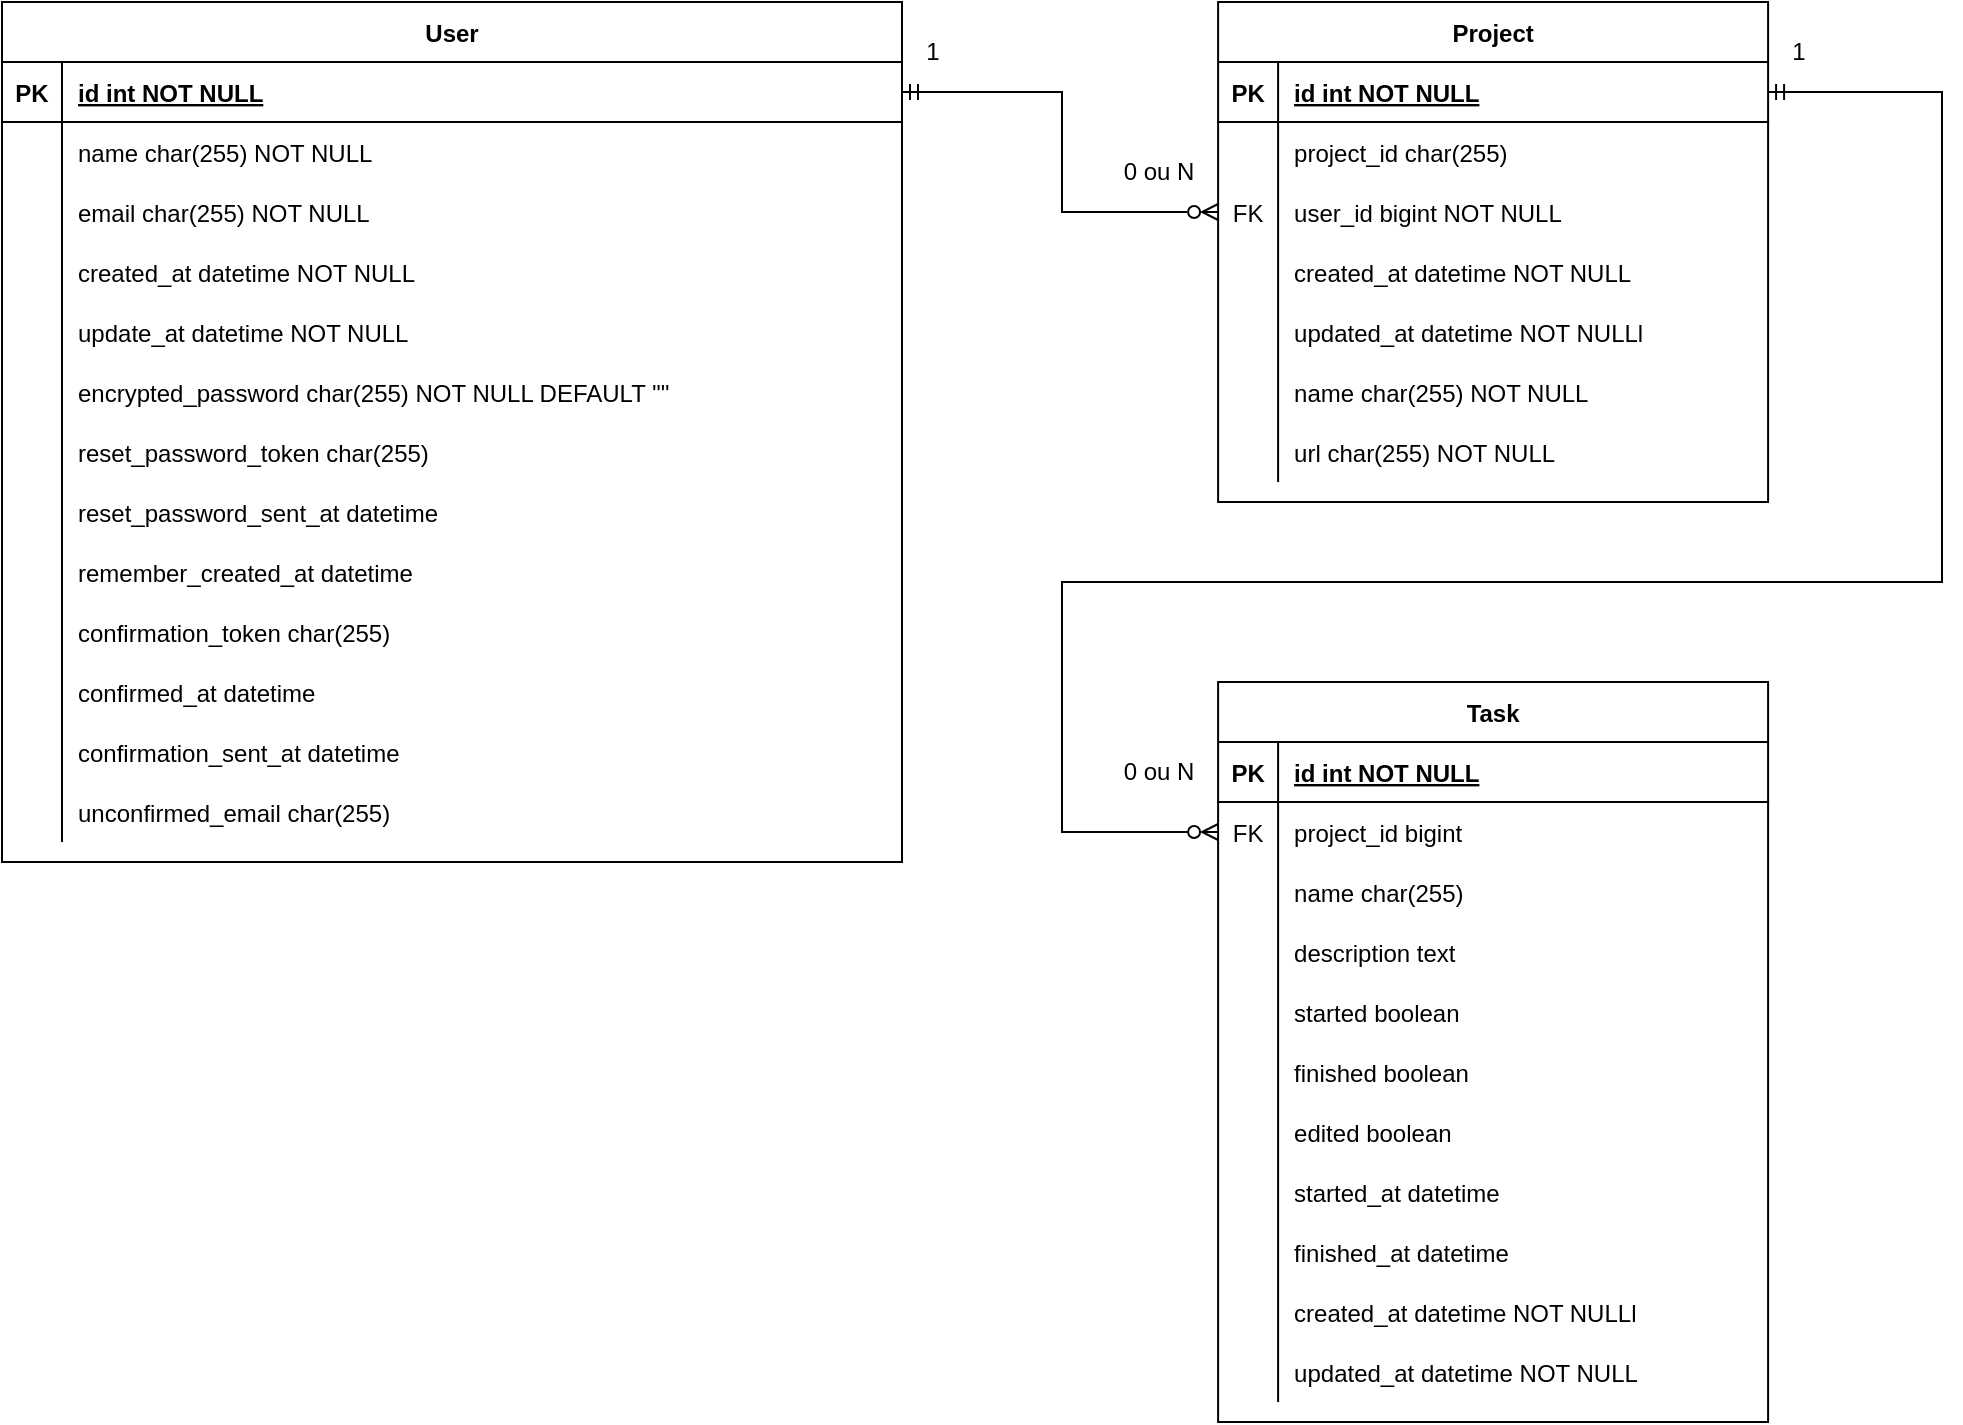 <mxfile version="21.6.2" type="device">
  <diagram id="C5RBs43oDa-KdzZeNtuy" name="Page-1">
    <mxGraphModel dx="2279" dy="829" grid="1" gridSize="10" guides="1" tooltips="1" connect="1" arrows="1" fold="1" page="1" pageScale="1" pageWidth="827" pageHeight="1169" math="0" shadow="0">
      <root>
        <mxCell id="WIyWlLk6GJQsqaUBKTNV-0" />
        <mxCell id="WIyWlLk6GJQsqaUBKTNV-1" parent="WIyWlLk6GJQsqaUBKTNV-0" />
        <mxCell id="eteB6enXrhs_mE8PMBMy-286" value="User" style="shape=table;startSize=30;container=1;collapsible=1;childLayout=tableLayout;fixedRows=1;rowLines=0;fontStyle=1;align=center;resizeLast=1;" vertex="1" parent="WIyWlLk6GJQsqaUBKTNV-1">
          <mxGeometry x="-250" y="160" width="450" height="430" as="geometry" />
        </mxCell>
        <mxCell id="eteB6enXrhs_mE8PMBMy-287" value="" style="shape=partialRectangle;collapsible=0;dropTarget=0;pointerEvents=0;fillColor=none;points=[[0,0.5],[1,0.5]];portConstraint=eastwest;top=0;left=0;right=0;bottom=1;" vertex="1" parent="eteB6enXrhs_mE8PMBMy-286">
          <mxGeometry y="30" width="450" height="30" as="geometry" />
        </mxCell>
        <mxCell id="eteB6enXrhs_mE8PMBMy-288" value="PK" style="shape=partialRectangle;overflow=hidden;connectable=0;fillColor=none;top=0;left=0;bottom=0;right=0;fontStyle=1;" vertex="1" parent="eteB6enXrhs_mE8PMBMy-287">
          <mxGeometry width="30" height="30" as="geometry">
            <mxRectangle width="30" height="30" as="alternateBounds" />
          </mxGeometry>
        </mxCell>
        <mxCell id="eteB6enXrhs_mE8PMBMy-289" value="id int NOT NULL " style="shape=partialRectangle;overflow=hidden;connectable=0;fillColor=none;top=0;left=0;bottom=0;right=0;align=left;spacingLeft=6;fontStyle=5;" vertex="1" parent="eteB6enXrhs_mE8PMBMy-287">
          <mxGeometry x="30" width="420" height="30" as="geometry">
            <mxRectangle width="420" height="30" as="alternateBounds" />
          </mxGeometry>
        </mxCell>
        <mxCell id="eteB6enXrhs_mE8PMBMy-290" value="" style="shape=partialRectangle;collapsible=0;dropTarget=0;pointerEvents=0;fillColor=none;points=[[0,0.5],[1,0.5]];portConstraint=eastwest;top=0;left=0;right=0;bottom=0;" vertex="1" parent="eteB6enXrhs_mE8PMBMy-286">
          <mxGeometry y="60" width="450" height="30" as="geometry" />
        </mxCell>
        <mxCell id="eteB6enXrhs_mE8PMBMy-291" value="" style="shape=partialRectangle;overflow=hidden;connectable=0;fillColor=none;top=0;left=0;bottom=0;right=0;" vertex="1" parent="eteB6enXrhs_mE8PMBMy-290">
          <mxGeometry width="30" height="30" as="geometry">
            <mxRectangle width="30" height="30" as="alternateBounds" />
          </mxGeometry>
        </mxCell>
        <mxCell id="eteB6enXrhs_mE8PMBMy-292" value="name char(255) NOT NULL" style="shape=partialRectangle;overflow=hidden;connectable=0;fillColor=none;top=0;left=0;bottom=0;right=0;align=left;spacingLeft=6;" vertex="1" parent="eteB6enXrhs_mE8PMBMy-290">
          <mxGeometry x="30" width="420" height="30" as="geometry">
            <mxRectangle width="420" height="30" as="alternateBounds" />
          </mxGeometry>
        </mxCell>
        <mxCell id="eteB6enXrhs_mE8PMBMy-293" style="shape=partialRectangle;collapsible=0;dropTarget=0;pointerEvents=0;fillColor=none;points=[[0,0.5],[1,0.5]];portConstraint=eastwest;top=0;left=0;right=0;bottom=0;" vertex="1" parent="eteB6enXrhs_mE8PMBMy-286">
          <mxGeometry y="90" width="450" height="30" as="geometry" />
        </mxCell>
        <mxCell id="eteB6enXrhs_mE8PMBMy-294" value="" style="shape=partialRectangle;overflow=hidden;connectable=0;fillColor=none;top=0;left=0;bottom=0;right=0;" vertex="1" parent="eteB6enXrhs_mE8PMBMy-293">
          <mxGeometry width="30" height="30" as="geometry">
            <mxRectangle width="30" height="30" as="alternateBounds" />
          </mxGeometry>
        </mxCell>
        <mxCell id="eteB6enXrhs_mE8PMBMy-295" value="email char(255) NOT NULL" style="shape=partialRectangle;overflow=hidden;connectable=0;fillColor=none;top=0;left=0;bottom=0;right=0;align=left;spacingLeft=6;" vertex="1" parent="eteB6enXrhs_mE8PMBMy-293">
          <mxGeometry x="30" width="420" height="30" as="geometry">
            <mxRectangle width="420" height="30" as="alternateBounds" />
          </mxGeometry>
        </mxCell>
        <mxCell id="eteB6enXrhs_mE8PMBMy-299" style="shape=partialRectangle;collapsible=0;dropTarget=0;pointerEvents=0;fillColor=none;points=[[0,0.5],[1,0.5]];portConstraint=eastwest;top=0;left=0;right=0;bottom=0;" vertex="1" parent="eteB6enXrhs_mE8PMBMy-286">
          <mxGeometry y="120" width="450" height="30" as="geometry" />
        </mxCell>
        <mxCell id="eteB6enXrhs_mE8PMBMy-300" style="shape=partialRectangle;overflow=hidden;connectable=0;fillColor=none;top=0;left=0;bottom=0;right=0;" vertex="1" parent="eteB6enXrhs_mE8PMBMy-299">
          <mxGeometry width="30" height="30" as="geometry">
            <mxRectangle width="30" height="30" as="alternateBounds" />
          </mxGeometry>
        </mxCell>
        <mxCell id="eteB6enXrhs_mE8PMBMy-301" value="created_at datetime NOT NULL" style="shape=partialRectangle;overflow=hidden;connectable=0;fillColor=none;top=0;left=0;bottom=0;right=0;align=left;spacingLeft=6;" vertex="1" parent="eteB6enXrhs_mE8PMBMy-299">
          <mxGeometry x="30" width="420" height="30" as="geometry">
            <mxRectangle width="420" height="30" as="alternateBounds" />
          </mxGeometry>
        </mxCell>
        <mxCell id="eteB6enXrhs_mE8PMBMy-302" style="shape=partialRectangle;collapsible=0;dropTarget=0;pointerEvents=0;fillColor=none;points=[[0,0.5],[1,0.5]];portConstraint=eastwest;top=0;left=0;right=0;bottom=0;" vertex="1" parent="eteB6enXrhs_mE8PMBMy-286">
          <mxGeometry y="150" width="450" height="30" as="geometry" />
        </mxCell>
        <mxCell id="eteB6enXrhs_mE8PMBMy-303" style="shape=partialRectangle;overflow=hidden;connectable=0;fillColor=none;top=0;left=0;bottom=0;right=0;" vertex="1" parent="eteB6enXrhs_mE8PMBMy-302">
          <mxGeometry width="30" height="30" as="geometry">
            <mxRectangle width="30" height="30" as="alternateBounds" />
          </mxGeometry>
        </mxCell>
        <mxCell id="eteB6enXrhs_mE8PMBMy-304" value="update_at datetime NOT NULL" style="shape=partialRectangle;overflow=hidden;connectable=0;fillColor=none;top=0;left=0;bottom=0;right=0;align=left;spacingLeft=6;" vertex="1" parent="eteB6enXrhs_mE8PMBMy-302">
          <mxGeometry x="30" width="420" height="30" as="geometry">
            <mxRectangle width="420" height="30" as="alternateBounds" />
          </mxGeometry>
        </mxCell>
        <mxCell id="eteB6enXrhs_mE8PMBMy-377" style="shape=partialRectangle;collapsible=0;dropTarget=0;pointerEvents=0;fillColor=none;points=[[0,0.5],[1,0.5]];portConstraint=eastwest;top=0;left=0;right=0;bottom=0;" vertex="1" parent="eteB6enXrhs_mE8PMBMy-286">
          <mxGeometry y="180" width="450" height="30" as="geometry" />
        </mxCell>
        <mxCell id="eteB6enXrhs_mE8PMBMy-378" style="shape=partialRectangle;overflow=hidden;connectable=0;fillColor=none;top=0;left=0;bottom=0;right=0;" vertex="1" parent="eteB6enXrhs_mE8PMBMy-377">
          <mxGeometry width="30" height="30" as="geometry">
            <mxRectangle width="30" height="30" as="alternateBounds" />
          </mxGeometry>
        </mxCell>
        <mxCell id="eteB6enXrhs_mE8PMBMy-379" value="encrypted_password char(255) NOT NULL DEFAULT &#39;&quot;&#39;" style="shape=partialRectangle;overflow=hidden;connectable=0;fillColor=none;top=0;left=0;bottom=0;right=0;align=left;spacingLeft=6;" vertex="1" parent="eteB6enXrhs_mE8PMBMy-377">
          <mxGeometry x="30" width="420" height="30" as="geometry">
            <mxRectangle width="420" height="30" as="alternateBounds" />
          </mxGeometry>
        </mxCell>
        <mxCell id="eteB6enXrhs_mE8PMBMy-386" style="shape=partialRectangle;collapsible=0;dropTarget=0;pointerEvents=0;fillColor=none;points=[[0,0.5],[1,0.5]];portConstraint=eastwest;top=0;left=0;right=0;bottom=0;" vertex="1" parent="eteB6enXrhs_mE8PMBMy-286">
          <mxGeometry y="210" width="450" height="30" as="geometry" />
        </mxCell>
        <mxCell id="eteB6enXrhs_mE8PMBMy-387" value="" style="shape=partialRectangle;overflow=hidden;connectable=0;fillColor=none;top=0;left=0;bottom=0;right=0;" vertex="1" parent="eteB6enXrhs_mE8PMBMy-386">
          <mxGeometry width="30" height="30" as="geometry">
            <mxRectangle width="30" height="30" as="alternateBounds" />
          </mxGeometry>
        </mxCell>
        <mxCell id="eteB6enXrhs_mE8PMBMy-388" value="reset_password_token char(255)" style="shape=partialRectangle;overflow=hidden;connectable=0;fillColor=none;top=0;left=0;bottom=0;right=0;align=left;spacingLeft=6;" vertex="1" parent="eteB6enXrhs_mE8PMBMy-386">
          <mxGeometry x="30" width="420" height="30" as="geometry">
            <mxRectangle width="420" height="30" as="alternateBounds" />
          </mxGeometry>
        </mxCell>
        <mxCell id="eteB6enXrhs_mE8PMBMy-383" style="shape=partialRectangle;collapsible=0;dropTarget=0;pointerEvents=0;fillColor=none;points=[[0,0.5],[1,0.5]];portConstraint=eastwest;top=0;left=0;right=0;bottom=0;" vertex="1" parent="eteB6enXrhs_mE8PMBMy-286">
          <mxGeometry y="240" width="450" height="30" as="geometry" />
        </mxCell>
        <mxCell id="eteB6enXrhs_mE8PMBMy-384" style="shape=partialRectangle;overflow=hidden;connectable=0;fillColor=none;top=0;left=0;bottom=0;right=0;" vertex="1" parent="eteB6enXrhs_mE8PMBMy-383">
          <mxGeometry width="30" height="30" as="geometry">
            <mxRectangle width="30" height="30" as="alternateBounds" />
          </mxGeometry>
        </mxCell>
        <mxCell id="eteB6enXrhs_mE8PMBMy-385" value="reset_password_sent_at datetime " style="shape=partialRectangle;overflow=hidden;connectable=0;fillColor=none;top=0;left=0;bottom=0;right=0;align=left;spacingLeft=6;" vertex="1" parent="eteB6enXrhs_mE8PMBMy-383">
          <mxGeometry x="30" width="420" height="30" as="geometry">
            <mxRectangle width="420" height="30" as="alternateBounds" />
          </mxGeometry>
        </mxCell>
        <mxCell id="eteB6enXrhs_mE8PMBMy-380" style="shape=partialRectangle;collapsible=0;dropTarget=0;pointerEvents=0;fillColor=none;points=[[0,0.5],[1,0.5]];portConstraint=eastwest;top=0;left=0;right=0;bottom=0;" vertex="1" parent="eteB6enXrhs_mE8PMBMy-286">
          <mxGeometry y="270" width="450" height="30" as="geometry" />
        </mxCell>
        <mxCell id="eteB6enXrhs_mE8PMBMy-381" style="shape=partialRectangle;overflow=hidden;connectable=0;fillColor=none;top=0;left=0;bottom=0;right=0;" vertex="1" parent="eteB6enXrhs_mE8PMBMy-380">
          <mxGeometry width="30" height="30" as="geometry">
            <mxRectangle width="30" height="30" as="alternateBounds" />
          </mxGeometry>
        </mxCell>
        <mxCell id="eteB6enXrhs_mE8PMBMy-382" value="remember_created_at datetime " style="shape=partialRectangle;overflow=hidden;connectable=0;fillColor=none;top=0;left=0;bottom=0;right=0;align=left;spacingLeft=6;" vertex="1" parent="eteB6enXrhs_mE8PMBMy-380">
          <mxGeometry x="30" width="420" height="30" as="geometry">
            <mxRectangle width="420" height="30" as="alternateBounds" />
          </mxGeometry>
        </mxCell>
        <mxCell id="eteB6enXrhs_mE8PMBMy-392" style="shape=partialRectangle;collapsible=0;dropTarget=0;pointerEvents=0;fillColor=none;points=[[0,0.5],[1,0.5]];portConstraint=eastwest;top=0;left=0;right=0;bottom=0;" vertex="1" parent="eteB6enXrhs_mE8PMBMy-286">
          <mxGeometry y="300" width="450" height="30" as="geometry" />
        </mxCell>
        <mxCell id="eteB6enXrhs_mE8PMBMy-393" value="" style="shape=partialRectangle;overflow=hidden;connectable=0;fillColor=none;top=0;left=0;bottom=0;right=0;" vertex="1" parent="eteB6enXrhs_mE8PMBMy-392">
          <mxGeometry width="30" height="30" as="geometry">
            <mxRectangle width="30" height="30" as="alternateBounds" />
          </mxGeometry>
        </mxCell>
        <mxCell id="eteB6enXrhs_mE8PMBMy-394" value="confirmation_token char(255)" style="shape=partialRectangle;overflow=hidden;connectable=0;fillColor=none;top=0;left=0;bottom=0;right=0;align=left;spacingLeft=6;" vertex="1" parent="eteB6enXrhs_mE8PMBMy-392">
          <mxGeometry x="30" width="420" height="30" as="geometry">
            <mxRectangle width="420" height="30" as="alternateBounds" />
          </mxGeometry>
        </mxCell>
        <mxCell id="eteB6enXrhs_mE8PMBMy-389" style="shape=partialRectangle;collapsible=0;dropTarget=0;pointerEvents=0;fillColor=none;points=[[0,0.5],[1,0.5]];portConstraint=eastwest;top=0;left=0;right=0;bottom=0;" vertex="1" parent="eteB6enXrhs_mE8PMBMy-286">
          <mxGeometry y="330" width="450" height="30" as="geometry" />
        </mxCell>
        <mxCell id="eteB6enXrhs_mE8PMBMy-390" style="shape=partialRectangle;overflow=hidden;connectable=0;fillColor=none;top=0;left=0;bottom=0;right=0;" vertex="1" parent="eteB6enXrhs_mE8PMBMy-389">
          <mxGeometry width="30" height="30" as="geometry">
            <mxRectangle width="30" height="30" as="alternateBounds" />
          </mxGeometry>
        </mxCell>
        <mxCell id="eteB6enXrhs_mE8PMBMy-391" value="confirmed_at datetime " style="shape=partialRectangle;overflow=hidden;connectable=0;fillColor=none;top=0;left=0;bottom=0;right=0;align=left;spacingLeft=6;" vertex="1" parent="eteB6enXrhs_mE8PMBMy-389">
          <mxGeometry x="30" width="420" height="30" as="geometry">
            <mxRectangle width="420" height="30" as="alternateBounds" />
          </mxGeometry>
        </mxCell>
        <mxCell id="eteB6enXrhs_mE8PMBMy-398" style="shape=partialRectangle;collapsible=0;dropTarget=0;pointerEvents=0;fillColor=none;points=[[0,0.5],[1,0.5]];portConstraint=eastwest;top=0;left=0;right=0;bottom=0;" vertex="1" parent="eteB6enXrhs_mE8PMBMy-286">
          <mxGeometry y="360" width="450" height="30" as="geometry" />
        </mxCell>
        <mxCell id="eteB6enXrhs_mE8PMBMy-399" style="shape=partialRectangle;overflow=hidden;connectable=0;fillColor=none;top=0;left=0;bottom=0;right=0;" vertex="1" parent="eteB6enXrhs_mE8PMBMy-398">
          <mxGeometry width="30" height="30" as="geometry">
            <mxRectangle width="30" height="30" as="alternateBounds" />
          </mxGeometry>
        </mxCell>
        <mxCell id="eteB6enXrhs_mE8PMBMy-400" value="confirmation_sent_at datetime " style="shape=partialRectangle;overflow=hidden;connectable=0;fillColor=none;top=0;left=0;bottom=0;right=0;align=left;spacingLeft=6;" vertex="1" parent="eteB6enXrhs_mE8PMBMy-398">
          <mxGeometry x="30" width="420" height="30" as="geometry">
            <mxRectangle width="420" height="30" as="alternateBounds" />
          </mxGeometry>
        </mxCell>
        <mxCell id="eteB6enXrhs_mE8PMBMy-395" style="shape=partialRectangle;collapsible=0;dropTarget=0;pointerEvents=0;fillColor=none;points=[[0,0.5],[1,0.5]];portConstraint=eastwest;top=0;left=0;right=0;bottom=0;" vertex="1" parent="eteB6enXrhs_mE8PMBMy-286">
          <mxGeometry y="390" width="450" height="30" as="geometry" />
        </mxCell>
        <mxCell id="eteB6enXrhs_mE8PMBMy-396" style="shape=partialRectangle;overflow=hidden;connectable=0;fillColor=none;top=0;left=0;bottom=0;right=0;" vertex="1" parent="eteB6enXrhs_mE8PMBMy-395">
          <mxGeometry width="30" height="30" as="geometry">
            <mxRectangle width="30" height="30" as="alternateBounds" />
          </mxGeometry>
        </mxCell>
        <mxCell id="eteB6enXrhs_mE8PMBMy-397" value="unconfirmed_email char(255)" style="shape=partialRectangle;overflow=hidden;connectable=0;fillColor=none;top=0;left=0;bottom=0;right=0;align=left;spacingLeft=6;" vertex="1" parent="eteB6enXrhs_mE8PMBMy-395">
          <mxGeometry x="30" width="420" height="30" as="geometry">
            <mxRectangle width="420" height="30" as="alternateBounds" />
          </mxGeometry>
        </mxCell>
        <mxCell id="eteB6enXrhs_mE8PMBMy-305" value="Task" style="shape=table;startSize=30;container=1;collapsible=1;childLayout=tableLayout;fixedRows=1;rowLines=0;fontStyle=1;align=center;resizeLast=1;" vertex="1" parent="WIyWlLk6GJQsqaUBKTNV-1">
          <mxGeometry x="358.05" y="500" width="275" height="370" as="geometry" />
        </mxCell>
        <mxCell id="eteB6enXrhs_mE8PMBMy-306" value="" style="shape=partialRectangle;collapsible=0;dropTarget=0;pointerEvents=0;fillColor=none;points=[[0,0.5],[1,0.5]];portConstraint=eastwest;top=0;left=0;right=0;bottom=1;" vertex="1" parent="eteB6enXrhs_mE8PMBMy-305">
          <mxGeometry y="30" width="275" height="30" as="geometry" />
        </mxCell>
        <mxCell id="eteB6enXrhs_mE8PMBMy-307" value="PK" style="shape=partialRectangle;overflow=hidden;connectable=0;fillColor=none;top=0;left=0;bottom=0;right=0;fontStyle=1;" vertex="1" parent="eteB6enXrhs_mE8PMBMy-306">
          <mxGeometry width="30" height="30" as="geometry">
            <mxRectangle width="30" height="30" as="alternateBounds" />
          </mxGeometry>
        </mxCell>
        <mxCell id="eteB6enXrhs_mE8PMBMy-308" value="id int NOT NULL " style="shape=partialRectangle;overflow=hidden;connectable=0;fillColor=none;top=0;left=0;bottom=0;right=0;align=left;spacingLeft=6;fontStyle=5;" vertex="1" parent="eteB6enXrhs_mE8PMBMy-306">
          <mxGeometry x="30" width="245" height="30" as="geometry">
            <mxRectangle width="245" height="30" as="alternateBounds" />
          </mxGeometry>
        </mxCell>
        <mxCell id="eteB6enXrhs_mE8PMBMy-309" style="shape=partialRectangle;collapsible=0;dropTarget=0;pointerEvents=0;fillColor=none;points=[[0,0.5],[1,0.5]];portConstraint=eastwest;top=0;left=0;right=0;bottom=0;" vertex="1" parent="eteB6enXrhs_mE8PMBMy-305">
          <mxGeometry y="60" width="275" height="30" as="geometry" />
        </mxCell>
        <mxCell id="eteB6enXrhs_mE8PMBMy-310" value="FK" style="shape=partialRectangle;overflow=hidden;connectable=0;fillColor=none;top=0;left=0;bottom=0;right=0;" vertex="1" parent="eteB6enXrhs_mE8PMBMy-309">
          <mxGeometry width="30" height="30" as="geometry">
            <mxRectangle width="30" height="30" as="alternateBounds" />
          </mxGeometry>
        </mxCell>
        <mxCell id="eteB6enXrhs_mE8PMBMy-311" value="project_id bigint" style="shape=partialRectangle;overflow=hidden;connectable=0;fillColor=none;top=0;left=0;bottom=0;right=0;align=left;spacingLeft=6;" vertex="1" parent="eteB6enXrhs_mE8PMBMy-309">
          <mxGeometry x="30" width="245" height="30" as="geometry">
            <mxRectangle width="245" height="30" as="alternateBounds" />
          </mxGeometry>
        </mxCell>
        <mxCell id="eteB6enXrhs_mE8PMBMy-315" style="shape=partialRectangle;collapsible=0;dropTarget=0;pointerEvents=0;fillColor=none;points=[[0,0.5],[1,0.5]];portConstraint=eastwest;top=0;left=0;right=0;bottom=0;" vertex="1" parent="eteB6enXrhs_mE8PMBMy-305">
          <mxGeometry y="90" width="275" height="30" as="geometry" />
        </mxCell>
        <mxCell id="eteB6enXrhs_mE8PMBMy-316" value="" style="shape=partialRectangle;overflow=hidden;connectable=0;fillColor=none;top=0;left=0;bottom=0;right=0;" vertex="1" parent="eteB6enXrhs_mE8PMBMy-315">
          <mxGeometry width="30" height="30" as="geometry">
            <mxRectangle width="30" height="30" as="alternateBounds" />
          </mxGeometry>
        </mxCell>
        <mxCell id="eteB6enXrhs_mE8PMBMy-317" value="name char(255)" style="shape=partialRectangle;overflow=hidden;connectable=0;fillColor=none;top=0;left=0;bottom=0;right=0;align=left;spacingLeft=6;" vertex="1" parent="eteB6enXrhs_mE8PMBMy-315">
          <mxGeometry x="30" width="245" height="30" as="geometry">
            <mxRectangle width="245" height="30" as="alternateBounds" />
          </mxGeometry>
        </mxCell>
        <mxCell id="eteB6enXrhs_mE8PMBMy-318" style="shape=partialRectangle;collapsible=0;dropTarget=0;pointerEvents=0;fillColor=none;points=[[0,0.5],[1,0.5]];portConstraint=eastwest;top=0;left=0;right=0;bottom=0;" vertex="1" parent="eteB6enXrhs_mE8PMBMy-305">
          <mxGeometry y="120" width="275" height="30" as="geometry" />
        </mxCell>
        <mxCell id="eteB6enXrhs_mE8PMBMy-319" style="shape=partialRectangle;overflow=hidden;connectable=0;fillColor=none;top=0;left=0;bottom=0;right=0;" vertex="1" parent="eteB6enXrhs_mE8PMBMy-318">
          <mxGeometry width="30" height="30" as="geometry">
            <mxRectangle width="30" height="30" as="alternateBounds" />
          </mxGeometry>
        </mxCell>
        <mxCell id="eteB6enXrhs_mE8PMBMy-320" value="description text" style="shape=partialRectangle;overflow=hidden;connectable=0;fillColor=none;top=0;left=0;bottom=0;right=0;align=left;spacingLeft=6;" vertex="1" parent="eteB6enXrhs_mE8PMBMy-318">
          <mxGeometry x="30" width="245" height="30" as="geometry">
            <mxRectangle width="245" height="30" as="alternateBounds" />
          </mxGeometry>
        </mxCell>
        <mxCell id="eteB6enXrhs_mE8PMBMy-321" style="shape=partialRectangle;collapsible=0;dropTarget=0;pointerEvents=0;fillColor=none;points=[[0,0.5],[1,0.5]];portConstraint=eastwest;top=0;left=0;right=0;bottom=0;" vertex="1" parent="eteB6enXrhs_mE8PMBMy-305">
          <mxGeometry y="150" width="275" height="30" as="geometry" />
        </mxCell>
        <mxCell id="eteB6enXrhs_mE8PMBMy-322" style="shape=partialRectangle;overflow=hidden;connectable=0;fillColor=none;top=0;left=0;bottom=0;right=0;" vertex="1" parent="eteB6enXrhs_mE8PMBMy-321">
          <mxGeometry width="30" height="30" as="geometry">
            <mxRectangle width="30" height="30" as="alternateBounds" />
          </mxGeometry>
        </mxCell>
        <mxCell id="eteB6enXrhs_mE8PMBMy-323" value="started boolean" style="shape=partialRectangle;overflow=hidden;connectable=0;fillColor=none;top=0;left=0;bottom=0;right=0;align=left;spacingLeft=6;" vertex="1" parent="eteB6enXrhs_mE8PMBMy-321">
          <mxGeometry x="30" width="245" height="30" as="geometry">
            <mxRectangle width="245" height="30" as="alternateBounds" />
          </mxGeometry>
        </mxCell>
        <mxCell id="eteB6enXrhs_mE8PMBMy-324" style="shape=partialRectangle;collapsible=0;dropTarget=0;pointerEvents=0;fillColor=none;points=[[0,0.5],[1,0.5]];portConstraint=eastwest;top=0;left=0;right=0;bottom=0;" vertex="1" parent="eteB6enXrhs_mE8PMBMy-305">
          <mxGeometry y="180" width="275" height="30" as="geometry" />
        </mxCell>
        <mxCell id="eteB6enXrhs_mE8PMBMy-325" style="shape=partialRectangle;overflow=hidden;connectable=0;fillColor=none;top=0;left=0;bottom=0;right=0;" vertex="1" parent="eteB6enXrhs_mE8PMBMy-324">
          <mxGeometry width="30" height="30" as="geometry">
            <mxRectangle width="30" height="30" as="alternateBounds" />
          </mxGeometry>
        </mxCell>
        <mxCell id="eteB6enXrhs_mE8PMBMy-326" value="finished boolean" style="shape=partialRectangle;overflow=hidden;connectable=0;fillColor=none;top=0;left=0;bottom=0;right=0;align=left;spacingLeft=6;" vertex="1" parent="eteB6enXrhs_mE8PMBMy-324">
          <mxGeometry x="30" width="245" height="30" as="geometry">
            <mxRectangle width="245" height="30" as="alternateBounds" />
          </mxGeometry>
        </mxCell>
        <mxCell id="eteB6enXrhs_mE8PMBMy-327" style="shape=partialRectangle;collapsible=0;dropTarget=0;pointerEvents=0;fillColor=none;points=[[0,0.5],[1,0.5]];portConstraint=eastwest;top=0;left=0;right=0;bottom=0;" vertex="1" parent="eteB6enXrhs_mE8PMBMy-305">
          <mxGeometry y="210" width="275" height="30" as="geometry" />
        </mxCell>
        <mxCell id="eteB6enXrhs_mE8PMBMy-328" style="shape=partialRectangle;overflow=hidden;connectable=0;fillColor=none;top=0;left=0;bottom=0;right=0;" vertex="1" parent="eteB6enXrhs_mE8PMBMy-327">
          <mxGeometry width="30" height="30" as="geometry">
            <mxRectangle width="30" height="30" as="alternateBounds" />
          </mxGeometry>
        </mxCell>
        <mxCell id="eteB6enXrhs_mE8PMBMy-329" value="edited boolean" style="shape=partialRectangle;overflow=hidden;connectable=0;fillColor=none;top=0;left=0;bottom=0;right=0;align=left;spacingLeft=6;" vertex="1" parent="eteB6enXrhs_mE8PMBMy-327">
          <mxGeometry x="30" width="245" height="30" as="geometry">
            <mxRectangle width="245" height="30" as="alternateBounds" />
          </mxGeometry>
        </mxCell>
        <mxCell id="eteB6enXrhs_mE8PMBMy-401" style="shape=partialRectangle;collapsible=0;dropTarget=0;pointerEvents=0;fillColor=none;points=[[0,0.5],[1,0.5]];portConstraint=eastwest;top=0;left=0;right=0;bottom=0;" vertex="1" parent="eteB6enXrhs_mE8PMBMy-305">
          <mxGeometry y="240" width="275" height="30" as="geometry" />
        </mxCell>
        <mxCell id="eteB6enXrhs_mE8PMBMy-402" style="shape=partialRectangle;overflow=hidden;connectable=0;fillColor=none;top=0;left=0;bottom=0;right=0;" vertex="1" parent="eteB6enXrhs_mE8PMBMy-401">
          <mxGeometry width="30" height="30" as="geometry">
            <mxRectangle width="30" height="30" as="alternateBounds" />
          </mxGeometry>
        </mxCell>
        <mxCell id="eteB6enXrhs_mE8PMBMy-403" value="started_at datetime" style="shape=partialRectangle;overflow=hidden;connectable=0;fillColor=none;top=0;left=0;bottom=0;right=0;align=left;spacingLeft=6;" vertex="1" parent="eteB6enXrhs_mE8PMBMy-401">
          <mxGeometry x="30" width="245" height="30" as="geometry">
            <mxRectangle width="245" height="30" as="alternateBounds" />
          </mxGeometry>
        </mxCell>
        <mxCell id="eteB6enXrhs_mE8PMBMy-404" style="shape=partialRectangle;collapsible=0;dropTarget=0;pointerEvents=0;fillColor=none;points=[[0,0.5],[1,0.5]];portConstraint=eastwest;top=0;left=0;right=0;bottom=0;" vertex="1" parent="eteB6enXrhs_mE8PMBMy-305">
          <mxGeometry y="270" width="275" height="30" as="geometry" />
        </mxCell>
        <mxCell id="eteB6enXrhs_mE8PMBMy-405" style="shape=partialRectangle;overflow=hidden;connectable=0;fillColor=none;top=0;left=0;bottom=0;right=0;" vertex="1" parent="eteB6enXrhs_mE8PMBMy-404">
          <mxGeometry width="30" height="30" as="geometry">
            <mxRectangle width="30" height="30" as="alternateBounds" />
          </mxGeometry>
        </mxCell>
        <mxCell id="eteB6enXrhs_mE8PMBMy-406" value="finished_at datetime" style="shape=partialRectangle;overflow=hidden;connectable=0;fillColor=none;top=0;left=0;bottom=0;right=0;align=left;spacingLeft=6;" vertex="1" parent="eteB6enXrhs_mE8PMBMy-404">
          <mxGeometry x="30" width="245" height="30" as="geometry">
            <mxRectangle width="245" height="30" as="alternateBounds" />
          </mxGeometry>
        </mxCell>
        <mxCell id="eteB6enXrhs_mE8PMBMy-407" style="shape=partialRectangle;collapsible=0;dropTarget=0;pointerEvents=0;fillColor=none;points=[[0,0.5],[1,0.5]];portConstraint=eastwest;top=0;left=0;right=0;bottom=0;" vertex="1" parent="eteB6enXrhs_mE8PMBMy-305">
          <mxGeometry y="300" width="275" height="30" as="geometry" />
        </mxCell>
        <mxCell id="eteB6enXrhs_mE8PMBMy-408" style="shape=partialRectangle;overflow=hidden;connectable=0;fillColor=none;top=0;left=0;bottom=0;right=0;" vertex="1" parent="eteB6enXrhs_mE8PMBMy-407">
          <mxGeometry width="30" height="30" as="geometry">
            <mxRectangle width="30" height="30" as="alternateBounds" />
          </mxGeometry>
        </mxCell>
        <mxCell id="eteB6enXrhs_mE8PMBMy-409" value="created_at datetime NOT NULLl" style="shape=partialRectangle;overflow=hidden;connectable=0;fillColor=none;top=0;left=0;bottom=0;right=0;align=left;spacingLeft=6;" vertex="1" parent="eteB6enXrhs_mE8PMBMy-407">
          <mxGeometry x="30" width="245" height="30" as="geometry">
            <mxRectangle width="245" height="30" as="alternateBounds" />
          </mxGeometry>
        </mxCell>
        <mxCell id="eteB6enXrhs_mE8PMBMy-410" style="shape=partialRectangle;collapsible=0;dropTarget=0;pointerEvents=0;fillColor=none;points=[[0,0.5],[1,0.5]];portConstraint=eastwest;top=0;left=0;right=0;bottom=0;" vertex="1" parent="eteB6enXrhs_mE8PMBMy-305">
          <mxGeometry y="330" width="275" height="30" as="geometry" />
        </mxCell>
        <mxCell id="eteB6enXrhs_mE8PMBMy-411" style="shape=partialRectangle;overflow=hidden;connectable=0;fillColor=none;top=0;left=0;bottom=0;right=0;" vertex="1" parent="eteB6enXrhs_mE8PMBMy-410">
          <mxGeometry width="30" height="30" as="geometry">
            <mxRectangle width="30" height="30" as="alternateBounds" />
          </mxGeometry>
        </mxCell>
        <mxCell id="eteB6enXrhs_mE8PMBMy-412" value="updated_at datetime NOT NULL" style="shape=partialRectangle;overflow=hidden;connectable=0;fillColor=none;top=0;left=0;bottom=0;right=0;align=left;spacingLeft=6;" vertex="1" parent="eteB6enXrhs_mE8PMBMy-410">
          <mxGeometry x="30" width="245" height="30" as="geometry">
            <mxRectangle width="245" height="30" as="alternateBounds" />
          </mxGeometry>
        </mxCell>
        <mxCell id="eteB6enXrhs_mE8PMBMy-333" value="Project" style="shape=table;startSize=30;container=1;collapsible=1;childLayout=tableLayout;fixedRows=1;rowLines=0;fontStyle=1;align=center;resizeLast=1;" vertex="1" parent="WIyWlLk6GJQsqaUBKTNV-1">
          <mxGeometry x="358.05" y="160" width="275" height="250" as="geometry" />
        </mxCell>
        <mxCell id="eteB6enXrhs_mE8PMBMy-334" value="" style="shape=partialRectangle;collapsible=0;dropTarget=0;pointerEvents=0;fillColor=none;points=[[0,0.5],[1,0.5]];portConstraint=eastwest;top=0;left=0;right=0;bottom=1;" vertex="1" parent="eteB6enXrhs_mE8PMBMy-333">
          <mxGeometry y="30" width="275" height="30" as="geometry" />
        </mxCell>
        <mxCell id="eteB6enXrhs_mE8PMBMy-335" value="PK" style="shape=partialRectangle;overflow=hidden;connectable=0;fillColor=none;top=0;left=0;bottom=0;right=0;fontStyle=1;" vertex="1" parent="eteB6enXrhs_mE8PMBMy-334">
          <mxGeometry width="30" height="30" as="geometry">
            <mxRectangle width="30" height="30" as="alternateBounds" />
          </mxGeometry>
        </mxCell>
        <mxCell id="eteB6enXrhs_mE8PMBMy-336" value="id int NOT NULL " style="shape=partialRectangle;overflow=hidden;connectable=0;fillColor=none;top=0;left=0;bottom=0;right=0;align=left;spacingLeft=6;fontStyle=5;" vertex="1" parent="eteB6enXrhs_mE8PMBMy-334">
          <mxGeometry x="30" width="245" height="30" as="geometry">
            <mxRectangle width="245" height="30" as="alternateBounds" />
          </mxGeometry>
        </mxCell>
        <mxCell id="eteB6enXrhs_mE8PMBMy-337" value="" style="shape=partialRectangle;collapsible=0;dropTarget=0;pointerEvents=0;fillColor=none;points=[[0,0.5],[1,0.5]];portConstraint=eastwest;top=0;left=0;right=0;bottom=0;" vertex="1" parent="eteB6enXrhs_mE8PMBMy-333">
          <mxGeometry y="60" width="275" height="30" as="geometry" />
        </mxCell>
        <mxCell id="eteB6enXrhs_mE8PMBMy-338" value="" style="shape=partialRectangle;overflow=hidden;connectable=0;fillColor=none;top=0;left=0;bottom=0;right=0;" vertex="1" parent="eteB6enXrhs_mE8PMBMy-337">
          <mxGeometry width="30" height="30" as="geometry">
            <mxRectangle width="30" height="30" as="alternateBounds" />
          </mxGeometry>
        </mxCell>
        <mxCell id="eteB6enXrhs_mE8PMBMy-339" value="project_id char(255)" style="shape=partialRectangle;overflow=hidden;connectable=0;fillColor=none;top=0;left=0;bottom=0;right=0;align=left;spacingLeft=6;" vertex="1" parent="eteB6enXrhs_mE8PMBMy-337">
          <mxGeometry x="30" width="245" height="30" as="geometry">
            <mxRectangle width="245" height="30" as="alternateBounds" />
          </mxGeometry>
        </mxCell>
        <mxCell id="eteB6enXrhs_mE8PMBMy-340" style="shape=partialRectangle;collapsible=0;dropTarget=0;pointerEvents=0;fillColor=none;points=[[0,0.5],[1,0.5]];portConstraint=eastwest;top=0;left=0;right=0;bottom=0;" vertex="1" parent="eteB6enXrhs_mE8PMBMy-333">
          <mxGeometry y="90" width="275" height="30" as="geometry" />
        </mxCell>
        <mxCell id="eteB6enXrhs_mE8PMBMy-341" value="FK" style="shape=partialRectangle;overflow=hidden;connectable=0;fillColor=none;top=0;left=0;bottom=0;right=0;" vertex="1" parent="eteB6enXrhs_mE8PMBMy-340">
          <mxGeometry width="30" height="30" as="geometry">
            <mxRectangle width="30" height="30" as="alternateBounds" />
          </mxGeometry>
        </mxCell>
        <mxCell id="eteB6enXrhs_mE8PMBMy-342" value="user_id bigint NOT NULL" style="shape=partialRectangle;overflow=hidden;connectable=0;fillColor=none;top=0;left=0;bottom=0;right=0;align=left;spacingLeft=6;" vertex="1" parent="eteB6enXrhs_mE8PMBMy-340">
          <mxGeometry x="30" width="245" height="30" as="geometry">
            <mxRectangle width="245" height="30" as="alternateBounds" />
          </mxGeometry>
        </mxCell>
        <mxCell id="eteB6enXrhs_mE8PMBMy-343" style="shape=partialRectangle;collapsible=0;dropTarget=0;pointerEvents=0;fillColor=none;points=[[0,0.5],[1,0.5]];portConstraint=eastwest;top=0;left=0;right=0;bottom=0;" vertex="1" parent="eteB6enXrhs_mE8PMBMy-333">
          <mxGeometry y="120" width="275" height="30" as="geometry" />
        </mxCell>
        <mxCell id="eteB6enXrhs_mE8PMBMy-344" value="" style="shape=partialRectangle;overflow=hidden;connectable=0;fillColor=none;top=0;left=0;bottom=0;right=0;" vertex="1" parent="eteB6enXrhs_mE8PMBMy-343">
          <mxGeometry width="30" height="30" as="geometry">
            <mxRectangle width="30" height="30" as="alternateBounds" />
          </mxGeometry>
        </mxCell>
        <mxCell id="eteB6enXrhs_mE8PMBMy-345" value="created_at datetime NOT NULL" style="shape=partialRectangle;overflow=hidden;connectable=0;fillColor=none;top=0;left=0;bottom=0;right=0;align=left;spacingLeft=6;" vertex="1" parent="eteB6enXrhs_mE8PMBMy-343">
          <mxGeometry x="30" width="245" height="30" as="geometry">
            <mxRectangle width="245" height="30" as="alternateBounds" />
          </mxGeometry>
        </mxCell>
        <mxCell id="eteB6enXrhs_mE8PMBMy-346" style="shape=partialRectangle;collapsible=0;dropTarget=0;pointerEvents=0;fillColor=none;points=[[0,0.5],[1,0.5]];portConstraint=eastwest;top=0;left=0;right=0;bottom=0;" vertex="1" parent="eteB6enXrhs_mE8PMBMy-333">
          <mxGeometry y="150" width="275" height="30" as="geometry" />
        </mxCell>
        <mxCell id="eteB6enXrhs_mE8PMBMy-347" style="shape=partialRectangle;overflow=hidden;connectable=0;fillColor=none;top=0;left=0;bottom=0;right=0;" vertex="1" parent="eteB6enXrhs_mE8PMBMy-346">
          <mxGeometry width="30" height="30" as="geometry">
            <mxRectangle width="30" height="30" as="alternateBounds" />
          </mxGeometry>
        </mxCell>
        <mxCell id="eteB6enXrhs_mE8PMBMy-348" value="updated_at datetime NOT NULLl" style="shape=partialRectangle;overflow=hidden;connectable=0;fillColor=none;top=0;left=0;bottom=0;right=0;align=left;spacingLeft=6;" vertex="1" parent="eteB6enXrhs_mE8PMBMy-346">
          <mxGeometry x="30" width="245" height="30" as="geometry">
            <mxRectangle width="245" height="30" as="alternateBounds" />
          </mxGeometry>
        </mxCell>
        <mxCell id="eteB6enXrhs_mE8PMBMy-349" style="shape=partialRectangle;collapsible=0;dropTarget=0;pointerEvents=0;fillColor=none;points=[[0,0.5],[1,0.5]];portConstraint=eastwest;top=0;left=0;right=0;bottom=0;" vertex="1" parent="eteB6enXrhs_mE8PMBMy-333">
          <mxGeometry y="180" width="275" height="30" as="geometry" />
        </mxCell>
        <mxCell id="eteB6enXrhs_mE8PMBMy-350" style="shape=partialRectangle;overflow=hidden;connectable=0;fillColor=none;top=0;left=0;bottom=0;right=0;" vertex="1" parent="eteB6enXrhs_mE8PMBMy-349">
          <mxGeometry width="30" height="30" as="geometry">
            <mxRectangle width="30" height="30" as="alternateBounds" />
          </mxGeometry>
        </mxCell>
        <mxCell id="eteB6enXrhs_mE8PMBMy-351" value="name char(255) NOT NULL" style="shape=partialRectangle;overflow=hidden;connectable=0;fillColor=none;top=0;left=0;bottom=0;right=0;align=left;spacingLeft=6;" vertex="1" parent="eteB6enXrhs_mE8PMBMy-349">
          <mxGeometry x="30" width="245" height="30" as="geometry">
            <mxRectangle width="245" height="30" as="alternateBounds" />
          </mxGeometry>
        </mxCell>
        <mxCell id="eteB6enXrhs_mE8PMBMy-352" style="shape=partialRectangle;collapsible=0;dropTarget=0;pointerEvents=0;fillColor=none;points=[[0,0.5],[1,0.5]];portConstraint=eastwest;top=0;left=0;right=0;bottom=0;" vertex="1" parent="eteB6enXrhs_mE8PMBMy-333">
          <mxGeometry y="210" width="275" height="30" as="geometry" />
        </mxCell>
        <mxCell id="eteB6enXrhs_mE8PMBMy-353" style="shape=partialRectangle;overflow=hidden;connectable=0;fillColor=none;top=0;left=0;bottom=0;right=0;" vertex="1" parent="eteB6enXrhs_mE8PMBMy-352">
          <mxGeometry width="30" height="30" as="geometry">
            <mxRectangle width="30" height="30" as="alternateBounds" />
          </mxGeometry>
        </mxCell>
        <mxCell id="eteB6enXrhs_mE8PMBMy-354" value="url char(255) NOT NULL" style="shape=partialRectangle;overflow=hidden;connectable=0;fillColor=none;top=0;left=0;bottom=0;right=0;align=left;spacingLeft=6;" vertex="1" parent="eteB6enXrhs_mE8PMBMy-352">
          <mxGeometry x="30" width="245" height="30" as="geometry">
            <mxRectangle width="245" height="30" as="alternateBounds" />
          </mxGeometry>
        </mxCell>
        <mxCell id="eteB6enXrhs_mE8PMBMy-355" style="edgeStyle=orthogonalEdgeStyle;rounded=0;orthogonalLoop=1;jettySize=auto;html=1;entryX=1.016;entryY=0.064;entryDx=0;entryDy=0;entryPerimeter=0;endArrow=ERoneToMany;endFill=0;startArrow=ERzeroToMany;startFill=0;" edge="1" parent="WIyWlLk6GJQsqaUBKTNV-1" source="eteB6enXrhs_mE8PMBMy-255">
          <mxGeometry relative="1" as="geometry">
            <mxPoint x="219.0" y="76.08" as="targetPoint" />
          </mxGeometry>
        </mxCell>
        <mxCell id="eteB6enXrhs_mE8PMBMy-364" style="edgeStyle=orthogonalEdgeStyle;rounded=0;orthogonalLoop=1;jettySize=auto;html=1;entryX=1;entryY=0.5;entryDx=0;entryDy=0;startArrow=ERzeroToMany;startFill=0;endArrow=ERmandOne;endFill=0;exitX=0;exitY=0.5;exitDx=0;exitDy=0;" edge="1" parent="WIyWlLk6GJQsqaUBKTNV-1" source="eteB6enXrhs_mE8PMBMy-340" target="eteB6enXrhs_mE8PMBMy-287">
          <mxGeometry relative="1" as="geometry">
            <Array as="points">
              <mxPoint x="280" y="265" />
              <mxPoint x="280" y="205" />
            </Array>
            <mxPoint x="350" y="390" as="sourcePoint" />
          </mxGeometry>
        </mxCell>
        <mxCell id="eteB6enXrhs_mE8PMBMy-365" value="0 ou N" style="text;html=1;align=center;verticalAlign=middle;resizable=0;points=[];autosize=1;strokeColor=none;fillColor=none;" vertex="1" parent="WIyWlLk6GJQsqaUBKTNV-1">
          <mxGeometry x="298.05" y="230" width="60" height="30" as="geometry" />
        </mxCell>
        <mxCell id="eteB6enXrhs_mE8PMBMy-366" value="1" style="text;html=1;align=center;verticalAlign=middle;resizable=0;points=[];autosize=1;strokeColor=none;fillColor=none;" vertex="1" parent="WIyWlLk6GJQsqaUBKTNV-1">
          <mxGeometry x="200" y="170" width="30" height="30" as="geometry" />
        </mxCell>
        <mxCell id="eteB6enXrhs_mE8PMBMy-368" value="0 ou N" style="text;html=1;align=center;verticalAlign=middle;resizable=0;points=[];autosize=1;strokeColor=none;fillColor=none;" vertex="1" parent="WIyWlLk6GJQsqaUBKTNV-1">
          <mxGeometry x="298.05" y="530" width="60" height="30" as="geometry" />
        </mxCell>
        <mxCell id="eteB6enXrhs_mE8PMBMy-370" style="edgeStyle=orthogonalEdgeStyle;rounded=0;orthogonalLoop=1;jettySize=auto;html=1;endArrow=ERmandOne;endFill=0;startArrow=ERzeroToMany;startFill=0;exitX=0;exitY=0.5;exitDx=0;exitDy=0;entryX=1;entryY=0.5;entryDx=0;entryDy=0;" edge="1" parent="WIyWlLk6GJQsqaUBKTNV-1" source="eteB6enXrhs_mE8PMBMy-309" target="eteB6enXrhs_mE8PMBMy-334">
          <mxGeometry relative="1" as="geometry">
            <mxPoint x="20.05" y="770" as="targetPoint" />
            <Array as="points">
              <mxPoint x="280" y="575" />
              <mxPoint x="280" y="450" />
              <mxPoint x="720" y="450" />
              <mxPoint x="720" y="205" />
            </Array>
          </mxGeometry>
        </mxCell>
        <mxCell id="eteB6enXrhs_mE8PMBMy-371" value="1" style="text;html=1;align=center;verticalAlign=middle;resizable=0;points=[];autosize=1;strokeColor=none;fillColor=none;" vertex="1" parent="WIyWlLk6GJQsqaUBKTNV-1">
          <mxGeometry x="633.05" y="170" width="30" height="30" as="geometry" />
        </mxCell>
      </root>
    </mxGraphModel>
  </diagram>
</mxfile>
